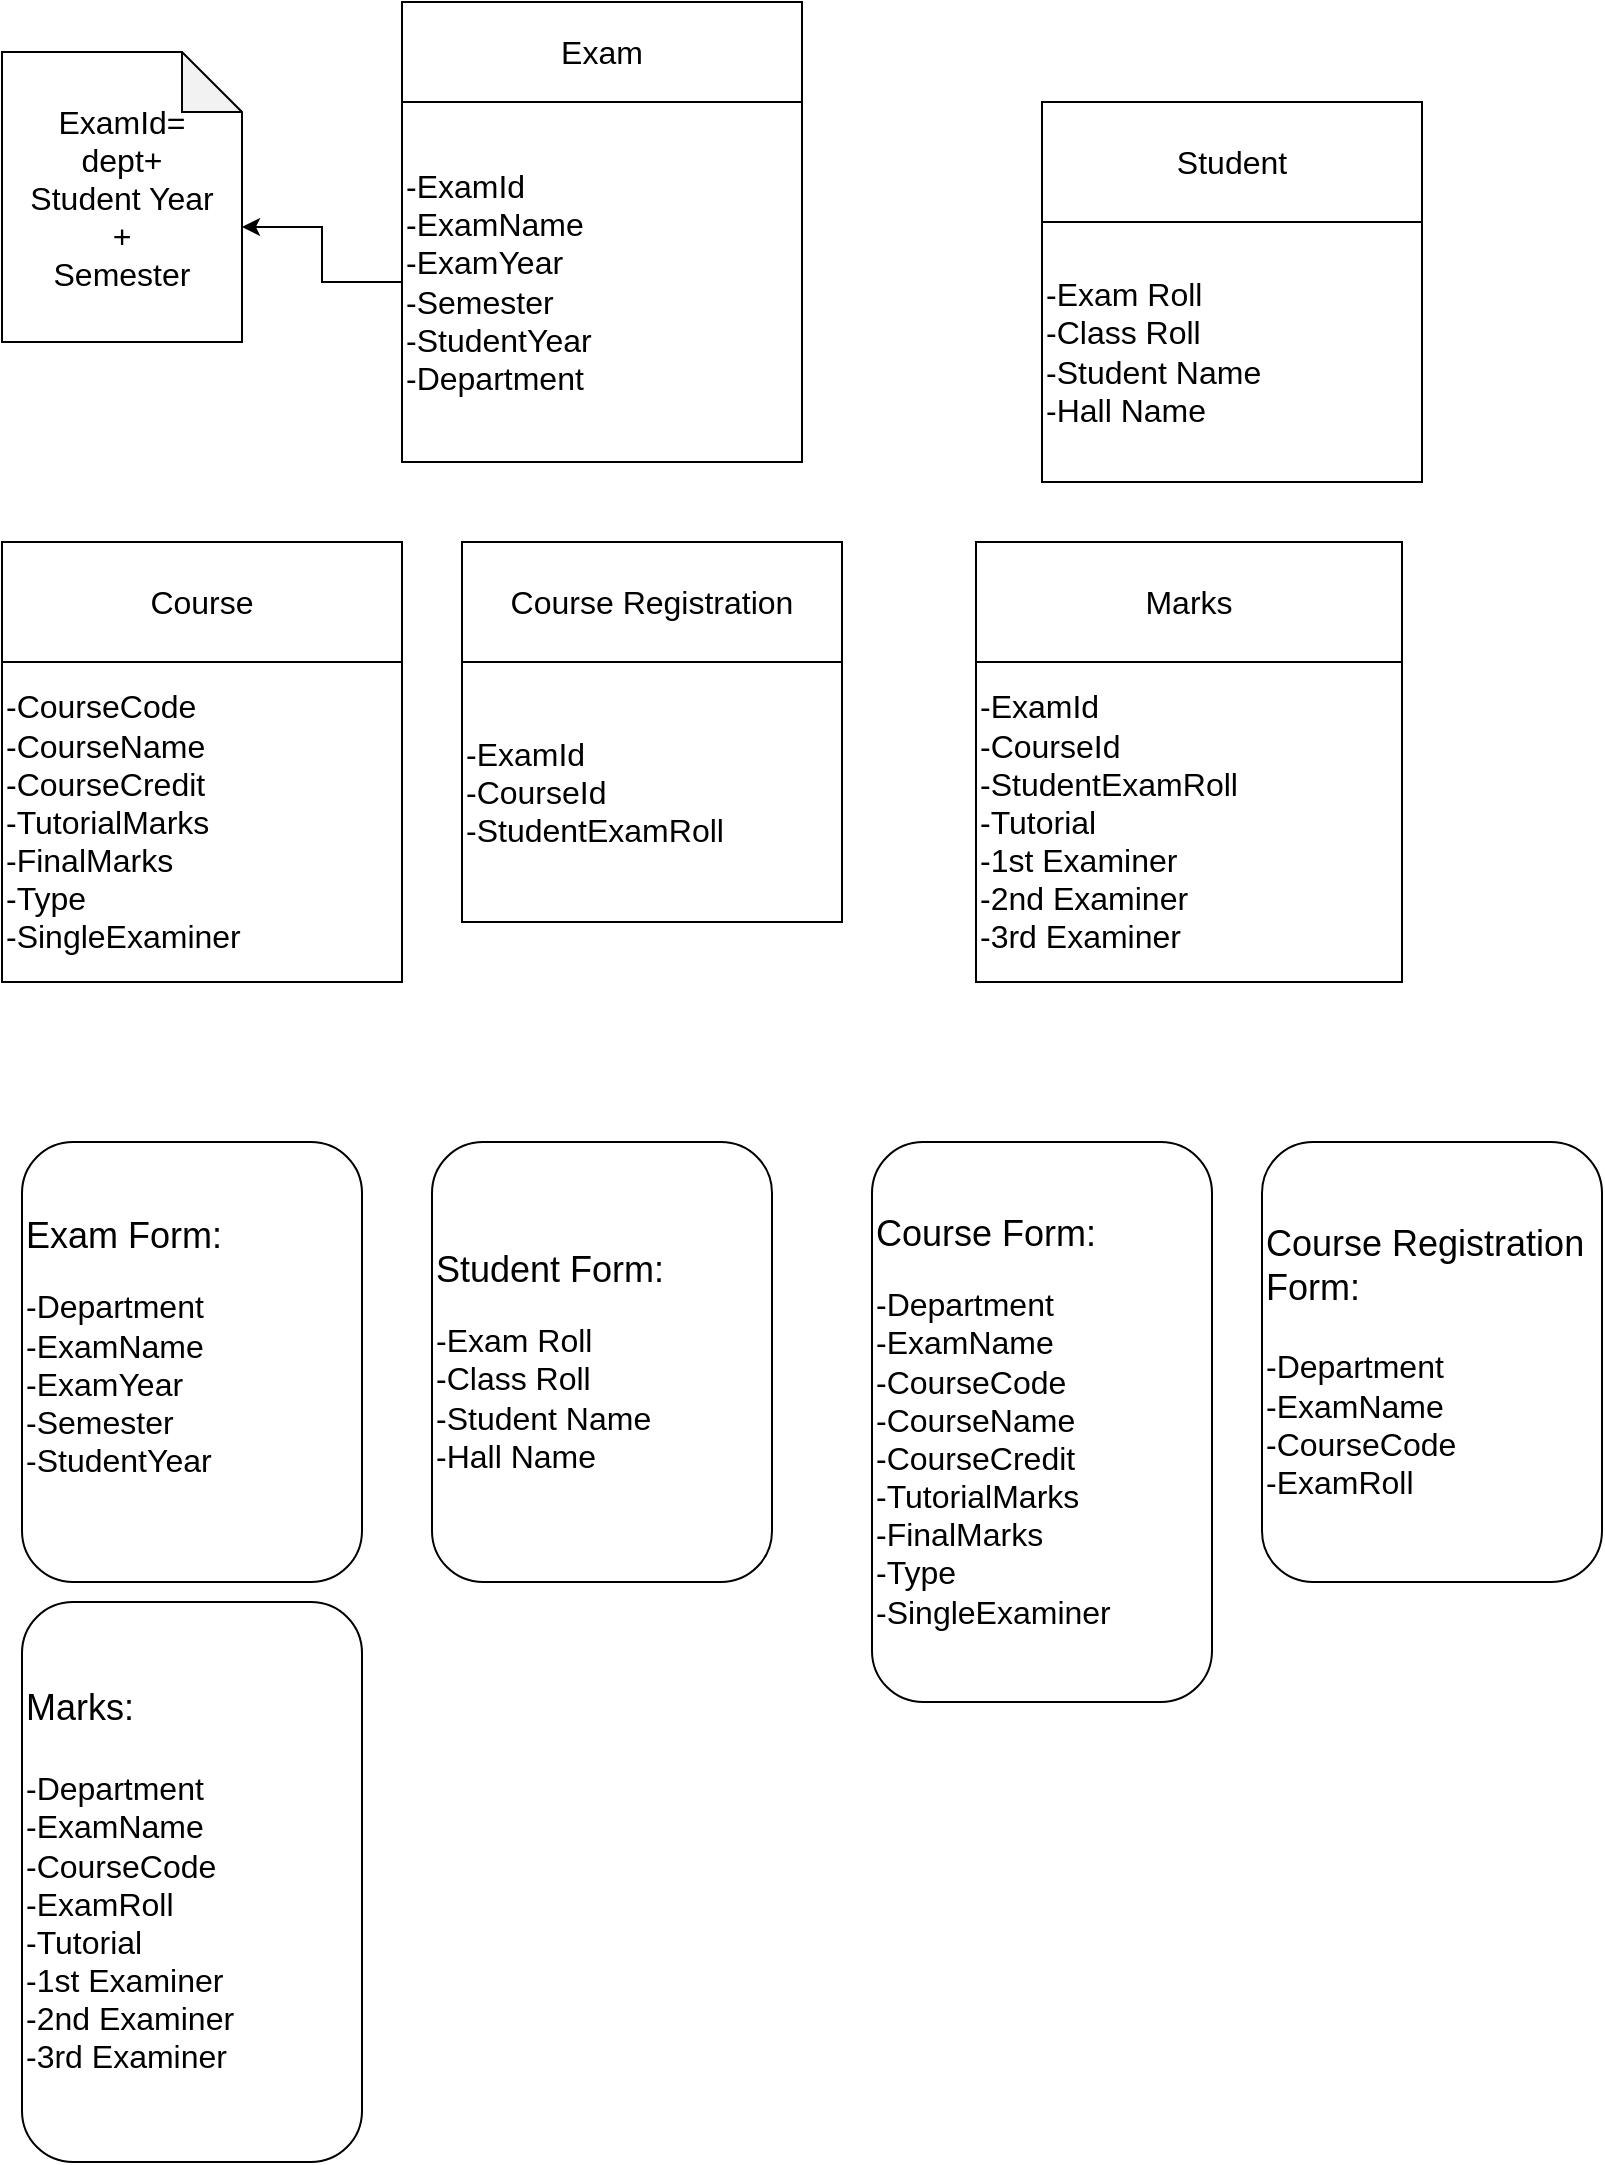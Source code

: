 <mxfile pages="1" version="11.2.2" type="github"><diagram id="wYH4CLl7q9LYvo5_t54Z" name="Page-1"><mxGraphModel dx="1038" dy="501" grid="1" gridSize="10" guides="1" tooltips="1" connect="1" arrows="1" fold="1" page="1" pageScale="1" pageWidth="850" pageHeight="1100" math="0" shadow="0"><root><mxCell id="0"/><mxCell id="1" parent="0"/><mxCell id="m7-VuVCM3SRdOtWwWPQj-1" value="&lt;font style=&quot;font-size: 16px&quot;&gt;Exam&lt;/font&gt;" style="rounded=0;whiteSpace=wrap;html=1;" parent="1" vertex="1"><mxGeometry x="210" y="20" width="200" height="50" as="geometry"/></mxCell><mxCell id="m7-VuVCM3SRdOtWwWPQj-8" style="edgeStyle=orthogonalEdgeStyle;rounded=0;orthogonalLoop=1;jettySize=auto;html=1;entryX=0;entryY=0;entryDx=120;entryDy=87.5;entryPerimeter=0;" parent="1" source="m7-VuVCM3SRdOtWwWPQj-2" target="m7-VuVCM3SRdOtWwWPQj-5" edge="1"><mxGeometry relative="1" as="geometry"/></mxCell><mxCell id="m7-VuVCM3SRdOtWwWPQj-2" value="&lt;font style=&quot;font-size: 16px&quot;&gt;-ExamId&lt;br&gt;-ExamName&lt;br&gt;-ExamYear&lt;br&gt;-Semester&lt;br&gt;-StudentYear&lt;br&gt;-Department&lt;br&gt;&lt;/font&gt;" style="rounded=0;whiteSpace=wrap;html=1;align=left;" parent="1" vertex="1"><mxGeometry x="210" y="70" width="200" height="180" as="geometry"/></mxCell><mxCell id="m7-VuVCM3SRdOtWwWPQj-5" value="&lt;span style=&quot;font-size: 16px ; text-align: left ; white-space: normal&quot;&gt;ExamId=&lt;br&gt;dept+&lt;br&gt;Student Year&lt;br&gt;+&lt;br&gt;Semester&lt;/span&gt;" style="shape=note;whiteSpace=wrap;html=1;backgroundOutline=1;darkOpacity=0.05;" parent="1" vertex="1"><mxGeometry x="10" y="45" width="120" height="145" as="geometry"/></mxCell><mxCell id="m7-VuVCM3SRdOtWwWPQj-9" value="&lt;font style=&quot;font-size: 16px&quot;&gt;Course&lt;/font&gt;" style="rounded=0;whiteSpace=wrap;html=1;" parent="1" vertex="1"><mxGeometry x="10" y="290" width="200" height="60" as="geometry"/></mxCell><mxCell id="m7-VuVCM3SRdOtWwWPQj-12" value="&lt;font style=&quot;font-size: 16px&quot;&gt;-CourseCode&lt;br&gt;-CourseName&lt;br&gt;-CourseCredit&lt;br&gt;-TutorialMarks&lt;br&gt;-FinalMarks&lt;br&gt;-Type&lt;br&gt;-SingleExaminer&lt;/font&gt;" style="rounded=0;whiteSpace=wrap;html=1;align=left;" parent="1" vertex="1"><mxGeometry x="10" y="350" width="200" height="160" as="geometry"/></mxCell><mxCell id="m7-VuVCM3SRdOtWwWPQj-13" value="&lt;font style=&quot;font-size: 16px&quot;&gt;Student&lt;/font&gt;" style="rounded=0;whiteSpace=wrap;html=1;" parent="1" vertex="1"><mxGeometry x="530" y="70" width="190" height="60" as="geometry"/></mxCell><mxCell id="m7-VuVCM3SRdOtWwWPQj-14" value="&lt;font style=&quot;font-size: 16px&quot;&gt;-Exam Roll&lt;br&gt;-Class Roll&lt;br&gt;-Student Name&lt;br&gt;-Hall Name&lt;/font&gt;" style="rounded=0;whiteSpace=wrap;html=1;align=left;" parent="1" vertex="1"><mxGeometry x="530" y="130" width="190" height="130" as="geometry"/></mxCell><mxCell id="m7-VuVCM3SRdOtWwWPQj-16" value="&lt;font style=&quot;font-size: 16px&quot;&gt;Course Registration&lt;/font&gt;" style="rounded=0;whiteSpace=wrap;html=1;" parent="1" vertex="1"><mxGeometry x="240" y="290" width="190" height="60" as="geometry"/></mxCell><mxCell id="m7-VuVCM3SRdOtWwWPQj-18" value="&lt;font style=&quot;font-size: 16px&quot;&gt;-ExamId&lt;br&gt;-CourseId&lt;br&gt;-StudentExamRoll&lt;br&gt;&lt;/font&gt;" style="rounded=0;whiteSpace=wrap;html=1;align=left;" parent="1" vertex="1"><mxGeometry x="240" y="350" width="190" height="130" as="geometry"/></mxCell><mxCell id="m7-VuVCM3SRdOtWwWPQj-20" value="&lt;font&gt;&lt;font style=&quot;font-size: 18px&quot;&gt;Exam Form:&lt;br&gt;&lt;/font&gt;&lt;br&gt;&lt;span style=&quot;font-size: 16px&quot;&gt;-Department&lt;/span&gt;&lt;br&gt;&lt;span style=&quot;font-size: 16px&quot;&gt;-ExamName&lt;/span&gt;&lt;br&gt;&lt;span style=&quot;font-size: 16px&quot;&gt;-ExamYear&lt;/span&gt;&lt;br&gt;&lt;span style=&quot;font-size: 16px&quot;&gt;-Semester&lt;/span&gt;&lt;br&gt;&lt;span style=&quot;font-size: 16px&quot;&gt;-StudentYear&lt;/span&gt;&lt;br&gt;&lt;br&gt;&lt;/font&gt;" style="rounded=1;whiteSpace=wrap;html=1;align=left;" parent="1" vertex="1"><mxGeometry x="20" y="590" width="170" height="220" as="geometry"/></mxCell><mxCell id="m7-VuVCM3SRdOtWwWPQj-22" value="&lt;font&gt;&lt;font style=&quot;font-size: 18px&quot;&gt;Student Form:&lt;br&gt;&lt;/font&gt;&lt;br&gt;&lt;span style=&quot;font-size: 16px&quot;&gt;-Exam Roll&lt;/span&gt;&lt;br style=&quot;font-size: 16px&quot;&gt;&lt;span style=&quot;font-size: 16px&quot;&gt;-Class Roll&lt;/span&gt;&lt;br style=&quot;font-size: 16px&quot;&gt;&lt;span style=&quot;font-size: 16px&quot;&gt;-Student Name&lt;/span&gt;&lt;br style=&quot;font-size: 16px&quot;&gt;&lt;span style=&quot;font-size: 16px&quot;&gt;-Hall Name&lt;/span&gt;&lt;br&gt;&lt;/font&gt;" style="rounded=1;whiteSpace=wrap;html=1;align=left;" parent="1" vertex="1"><mxGeometry x="225" y="590" width="170" height="220" as="geometry"/></mxCell><mxCell id="m7-VuVCM3SRdOtWwWPQj-23" value="&lt;span style=&quot;font-family: &amp;#34;helvetica&amp;#34; , &amp;#34;arial&amp;#34; , sans-serif ; font-size: 0px&quot;&gt;%3CmxGraphModel%3E%3Croot%3E%3CmxCell%20id%3D%220%22%2F%3E%3CmxCell%20id%3D%221%22%20parent%3D%220%22%2F%3E%3CmxCell%20id%3D%222%22%20value%3D%22%26lt%3Bfont%26gt%3B%26lt%3Bfont%20style%3D%26quot%3Bfont-size%3A%2018px%26quot%3B%26gt%3BStudent%20Form%3A%26lt%3Bbr%26gt%3B%26lt%3B%2Ffont%26gt%3B%26lt%3Bbr%26gt%3B%26lt%3Bspan%20style%3D%26quot%3Bfont-size%3A%2016px%26quot%3B%26gt%3B-Exam%20Roll%26lt%3B%2Fspan%26gt%3B%26lt%3Bbr%20style%3D%26quot%3Bfont-size%3A%2016px%26quot%3B%26gt%3B%26lt%3Bspan%20style%3D%26quot%3Bfont-size%3A%2016px%26quot%3B%26gt%3B-Class%20Roll%26lt%3B%2Fspan%26gt%3B%26lt%3Bbr%20style%3D%26quot%3Bfont-size%3A%2016px%26quot%3B%26gt%3B%26lt%3Bspan%20style%3D%26quot%3Bfont-size%3A%2016px%26quot%3B%26gt%3B-Student%20Name%26lt%3B%2Fspan%26gt%3B%26lt%3Bbr%20style%3D%26quot%3Bfont-size%3A%2016px%26quot%3B%26gt%3B%26lt%3Bspan%20style%3D%26quot%3Bfont-size%3A%2016px%26quot%3B%26gt%3B-Hall%20Name%26lt%3B%2Fspan%26gt%3B%26lt%3Bbr%26gt%3B%26lt%3B%2Ffont%26gt%3B%22%20style%3D%22rounded%3D1%3BwhiteSpace%3Dwrap%3Bhtml%3D1%3Balign%3Dleft%3B%22%20vertex%3D%221%22%20parent%3D%221%22%3E%3CmxGeometry%20x%3D%22225%22%20y%3D%22590%22%20width%3D%22170%22%20height%3D%22220%22%20as%3D%22geometry%22%2F%3E%3C%2FmxCell%3E%3C%2Froot%3E%3C%2FmxGraphModel%3E&lt;/span&gt;" style="text;html=1;resizable=0;points=[];autosize=1;align=left;verticalAlign=top;spacingTop=-4;" parent="1" vertex="1"><mxGeometry x="497" y="614" width="20" height="20" as="geometry"/></mxCell><mxCell id="m7-VuVCM3SRdOtWwWPQj-24" value="&lt;font&gt;&lt;font style=&quot;font-size: 18px&quot;&gt;Course Form:&lt;br&gt;&lt;/font&gt;&lt;br&gt;&lt;span style=&quot;font-size: 16px&quot;&gt;-Department&lt;br&gt;&lt;/span&gt;&lt;span style=&quot;font-size: 16px&quot;&gt;-ExamName&lt;/span&gt;&lt;span style=&quot;font-size: 16px&quot;&gt;&lt;br&gt;-CourseCode&lt;/span&gt;&lt;br style=&quot;font-size: 16px&quot;&gt;&lt;span style=&quot;font-size: 16px&quot;&gt;-CourseName&lt;/span&gt;&lt;br style=&quot;font-size: 16px&quot;&gt;&lt;span style=&quot;font-size: 16px&quot;&gt;-CourseCredit&lt;/span&gt;&lt;br style=&quot;font-size: 16px&quot;&gt;&lt;span style=&quot;font-size: 16px&quot;&gt;-TutorialMarks&lt;/span&gt;&lt;br style=&quot;font-size: 16px&quot;&gt;&lt;span style=&quot;font-size: 16px&quot;&gt;-FinalMarks&lt;/span&gt;&lt;br style=&quot;font-size: 16px&quot;&gt;&lt;span style=&quot;font-size: 16px&quot;&gt;-Type&lt;/span&gt;&lt;br style=&quot;font-size: 16px&quot;&gt;&lt;span style=&quot;font-size: 16px&quot;&gt;-SingleExaminer&lt;/span&gt;&lt;br&gt;&lt;/font&gt;" style="rounded=1;whiteSpace=wrap;html=1;align=left;" parent="1" vertex="1"><mxGeometry x="445" y="590" width="170" height="280" as="geometry"/></mxCell><mxCell id="m7-VuVCM3SRdOtWwWPQj-25" value="&lt;font style=&quot;font-size: 16px&quot;&gt;&lt;font style=&quot;font-size: 18px&quot;&gt;Course Registration Form:&lt;br&gt;&lt;/font&gt;&lt;br&gt;&lt;span style=&quot;font-size: 16px&quot;&gt;-Department&lt;br&gt;&lt;/span&gt;-ExamName&lt;br&gt;-CourseCode&lt;br&gt;-ExamRoll&lt;br&gt;&lt;/font&gt;" style="rounded=1;whiteSpace=wrap;html=1;align=left;" parent="1" vertex="1"><mxGeometry x="640" y="590" width="170" height="220" as="geometry"/></mxCell><mxCell id="m7-VuVCM3SRdOtWwWPQj-26" value="&lt;font style=&quot;font-size: 16px&quot;&gt;Marks&lt;/font&gt;" style="rounded=0;whiteSpace=wrap;html=1;" parent="1" vertex="1"><mxGeometry x="497" y="290" width="213" height="60" as="geometry"/></mxCell><mxCell id="m7-VuVCM3SRdOtWwWPQj-28" value="&lt;font style=&quot;font-size: 16px&quot;&gt;-ExamId&lt;br&gt;-CourseId&lt;br&gt;-StudentExamRoll&lt;br&gt;-Tutorial&lt;br&gt;-1st Examiner&lt;br&gt;-2nd Examiner&lt;br&gt;-3rd Examiner&lt;br&gt;&lt;/font&gt;" style="rounded=0;whiteSpace=wrap;html=1;align=left;" parent="1" vertex="1"><mxGeometry x="497" y="350" width="213" height="160" as="geometry"/></mxCell><mxCell id="uqH9Vk6eHTuKUi0LFAza-3" value="&lt;font style=&quot;font-size: 16px&quot;&gt;&lt;font style=&quot;font-size: 18px&quot;&gt;Marks:&lt;br&gt;&lt;/font&gt;&lt;br&gt;&lt;span style=&quot;font-size: 16px&quot;&gt;-Department&lt;br&gt;&lt;/span&gt;-ExamName&lt;br&gt;-CourseCode&lt;br&gt;-ExamRoll&lt;br&gt;-Tutorial&lt;br&gt;-1st Examiner&lt;br&gt;-2nd Examiner&lt;br&gt;-3rd Examiner&lt;br&gt;&lt;/font&gt;" style="rounded=1;whiteSpace=wrap;html=1;align=left;" vertex="1" parent="1"><mxGeometry x="20" y="820" width="170" height="280" as="geometry"/></mxCell></root></mxGraphModel></diagram></mxfile>